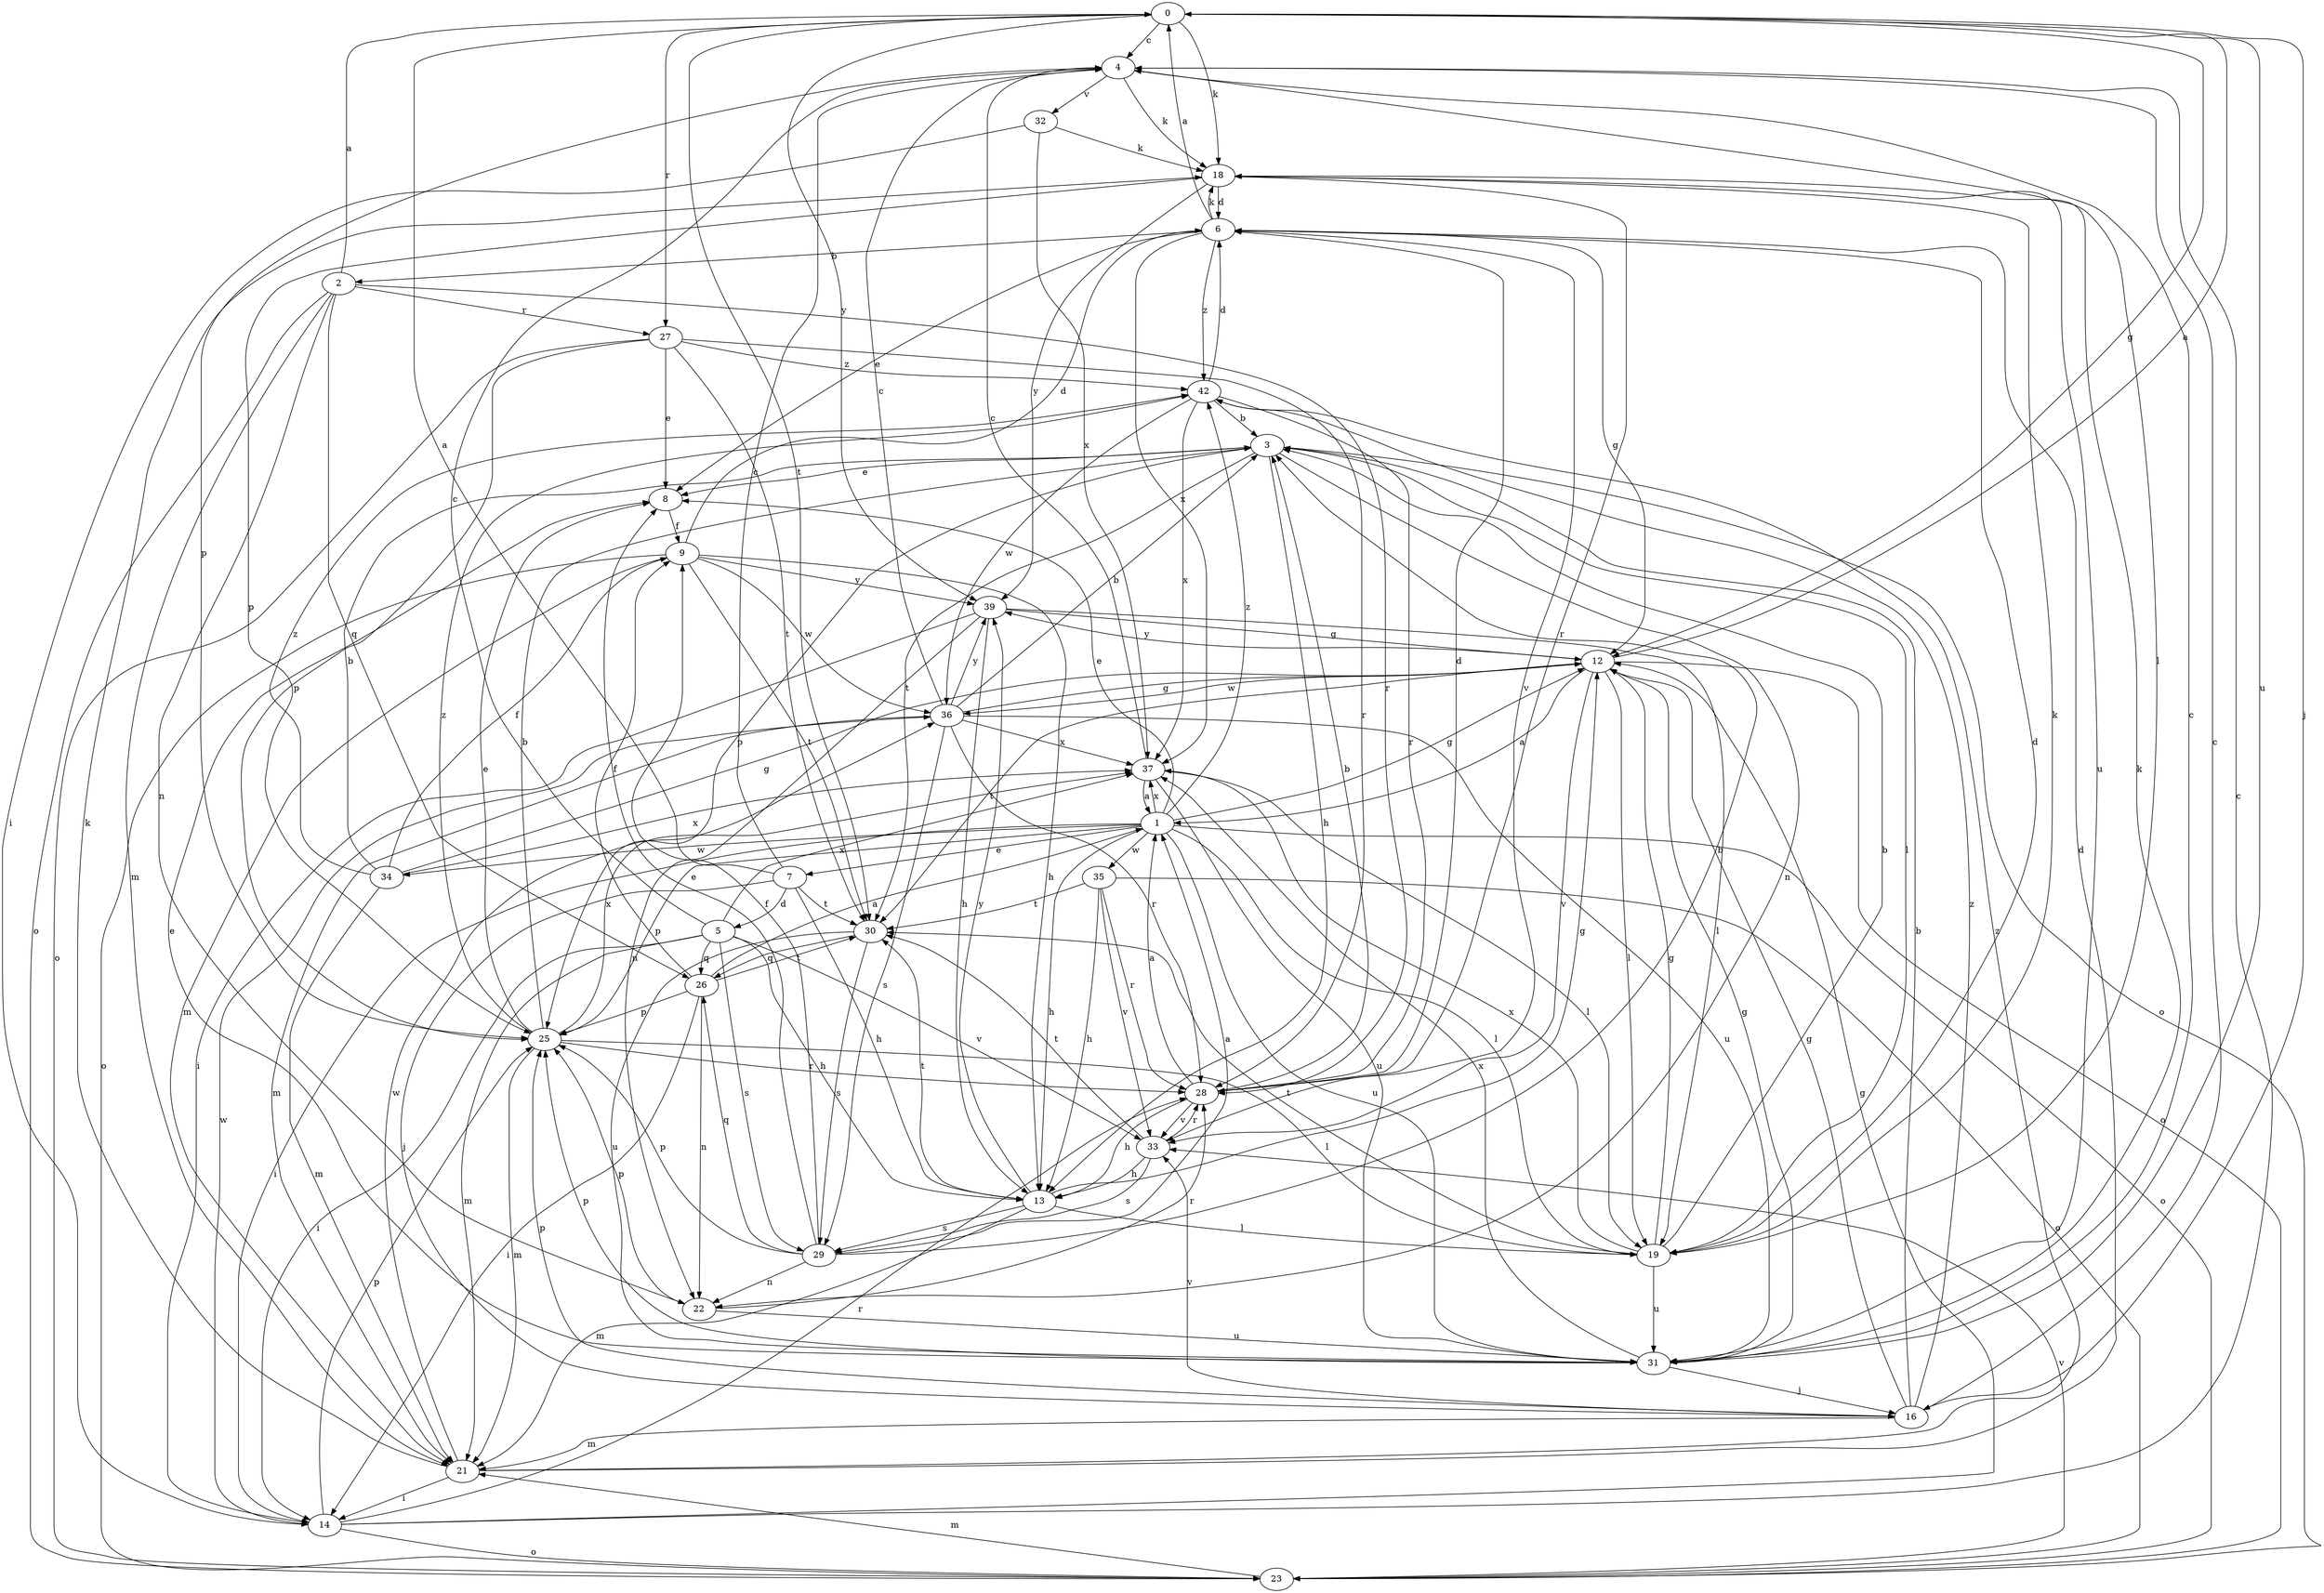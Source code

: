 strict digraph  {
0;
1;
2;
3;
4;
5;
6;
7;
8;
9;
12;
13;
14;
16;
18;
19;
21;
22;
23;
25;
26;
27;
28;
29;
30;
31;
32;
33;
34;
35;
36;
37;
39;
42;
0 -> 4  [label=c];
0 -> 12  [label=g];
0 -> 16  [label=j];
0 -> 18  [label=k];
0 -> 27  [label=r];
0 -> 30  [label=t];
0 -> 31  [label=u];
0 -> 39  [label=y];
1 -> 7  [label=e];
1 -> 8  [label=e];
1 -> 12  [label=g];
1 -> 13  [label=h];
1 -> 14  [label=i];
1 -> 19  [label=l];
1 -> 23  [label=o];
1 -> 25  [label=p];
1 -> 31  [label=u];
1 -> 34  [label=w];
1 -> 35  [label=w];
1 -> 37  [label=x];
1 -> 42  [label=z];
2 -> 0  [label=a];
2 -> 21  [label=m];
2 -> 22  [label=n];
2 -> 23  [label=o];
2 -> 26  [label=q];
2 -> 27  [label=r];
2 -> 28  [label=r];
3 -> 8  [label=e];
3 -> 13  [label=h];
3 -> 19  [label=l];
3 -> 22  [label=n];
3 -> 23  [label=o];
3 -> 25  [label=p];
3 -> 30  [label=t];
4 -> 18  [label=k];
4 -> 19  [label=l];
4 -> 25  [label=p];
4 -> 32  [label=v];
5 -> 4  [label=c];
5 -> 13  [label=h];
5 -> 14  [label=i];
5 -> 21  [label=m];
5 -> 26  [label=q];
5 -> 29  [label=s];
5 -> 33  [label=v];
5 -> 37  [label=x];
6 -> 0  [label=a];
6 -> 2  [label=b];
6 -> 8  [label=e];
6 -> 12  [label=g];
6 -> 18  [label=k];
6 -> 33  [label=v];
6 -> 37  [label=x];
6 -> 42  [label=z];
7 -> 0  [label=a];
7 -> 4  [label=c];
7 -> 5  [label=d];
7 -> 13  [label=h];
7 -> 16  [label=j];
7 -> 30  [label=t];
8 -> 9  [label=f];
9 -> 6  [label=d];
9 -> 13  [label=h];
9 -> 21  [label=m];
9 -> 23  [label=o];
9 -> 30  [label=t];
9 -> 36  [label=w];
9 -> 39  [label=y];
12 -> 0  [label=a];
12 -> 1  [label=a];
12 -> 19  [label=l];
12 -> 23  [label=o];
12 -> 30  [label=t];
12 -> 33  [label=v];
12 -> 36  [label=w];
12 -> 39  [label=y];
13 -> 12  [label=g];
13 -> 19  [label=l];
13 -> 21  [label=m];
13 -> 29  [label=s];
13 -> 30  [label=t];
13 -> 39  [label=y];
14 -> 4  [label=c];
14 -> 12  [label=g];
14 -> 23  [label=o];
14 -> 25  [label=p];
14 -> 28  [label=r];
14 -> 36  [label=w];
16 -> 3  [label=b];
16 -> 4  [label=c];
16 -> 12  [label=g];
16 -> 21  [label=m];
16 -> 25  [label=p];
16 -> 33  [label=v];
16 -> 42  [label=z];
18 -> 6  [label=d];
18 -> 25  [label=p];
18 -> 28  [label=r];
18 -> 31  [label=u];
18 -> 39  [label=y];
19 -> 3  [label=b];
19 -> 6  [label=d];
19 -> 12  [label=g];
19 -> 18  [label=k];
19 -> 30  [label=t];
19 -> 31  [label=u];
19 -> 37  [label=x];
21 -> 6  [label=d];
21 -> 14  [label=i];
21 -> 18  [label=k];
21 -> 36  [label=w];
21 -> 42  [label=z];
22 -> 25  [label=p];
22 -> 28  [label=r];
22 -> 31  [label=u];
23 -> 21  [label=m];
23 -> 33  [label=v];
25 -> 3  [label=b];
25 -> 8  [label=e];
25 -> 19  [label=l];
25 -> 21  [label=m];
25 -> 28  [label=r];
25 -> 37  [label=x];
25 -> 42  [label=z];
26 -> 1  [label=a];
26 -> 9  [label=f];
26 -> 14  [label=i];
26 -> 22  [label=n];
26 -> 25  [label=p];
26 -> 30  [label=t];
27 -> 8  [label=e];
27 -> 23  [label=o];
27 -> 25  [label=p];
27 -> 28  [label=r];
27 -> 30  [label=t];
27 -> 42  [label=z];
28 -> 1  [label=a];
28 -> 3  [label=b];
28 -> 6  [label=d];
28 -> 13  [label=h];
28 -> 33  [label=v];
29 -> 1  [label=a];
29 -> 3  [label=b];
29 -> 8  [label=e];
29 -> 9  [label=f];
29 -> 22  [label=n];
29 -> 25  [label=p];
29 -> 26  [label=q];
30 -> 26  [label=q];
30 -> 29  [label=s];
30 -> 31  [label=u];
31 -> 4  [label=c];
31 -> 8  [label=e];
31 -> 12  [label=g];
31 -> 16  [label=j];
31 -> 18  [label=k];
31 -> 25  [label=p];
31 -> 37  [label=x];
32 -> 14  [label=i];
32 -> 18  [label=k];
32 -> 37  [label=x];
33 -> 13  [label=h];
33 -> 28  [label=r];
33 -> 29  [label=s];
33 -> 30  [label=t];
34 -> 3  [label=b];
34 -> 9  [label=f];
34 -> 12  [label=g];
34 -> 21  [label=m];
34 -> 37  [label=x];
34 -> 42  [label=z];
35 -> 13  [label=h];
35 -> 23  [label=o];
35 -> 28  [label=r];
35 -> 30  [label=t];
35 -> 33  [label=v];
36 -> 3  [label=b];
36 -> 4  [label=c];
36 -> 12  [label=g];
36 -> 21  [label=m];
36 -> 28  [label=r];
36 -> 29  [label=s];
36 -> 31  [label=u];
36 -> 37  [label=x];
36 -> 39  [label=y];
37 -> 1  [label=a];
37 -> 4  [label=c];
37 -> 19  [label=l];
37 -> 31  [label=u];
39 -> 12  [label=g];
39 -> 13  [label=h];
39 -> 14  [label=i];
39 -> 19  [label=l];
39 -> 22  [label=n];
42 -> 3  [label=b];
42 -> 6  [label=d];
42 -> 28  [label=r];
42 -> 36  [label=w];
42 -> 37  [label=x];
}
